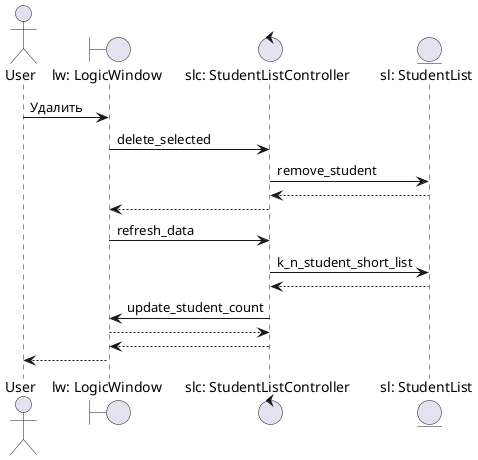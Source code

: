 @startuml
 'https://plantuml.com/sequence-diagram



 actor       User                        as user
 boundary    "lw: LogicWindow"                   as lw
 control     "slc: StudentListController"        as slc
 entity      "sl: StudentList"           as sl

 user -> lw : Удалить
 lw -> slc : delete_selected
 slc -> sl : remove_student
 sl --> slc
 slc --> lw
 lw -> slc : refresh_data
 slc -> sl : k_n_student_short_list
 sl --> slc
 slc -> lw : update_student_count
 lw --> slc
 slc --> lw
 lw --> user

 @enduml